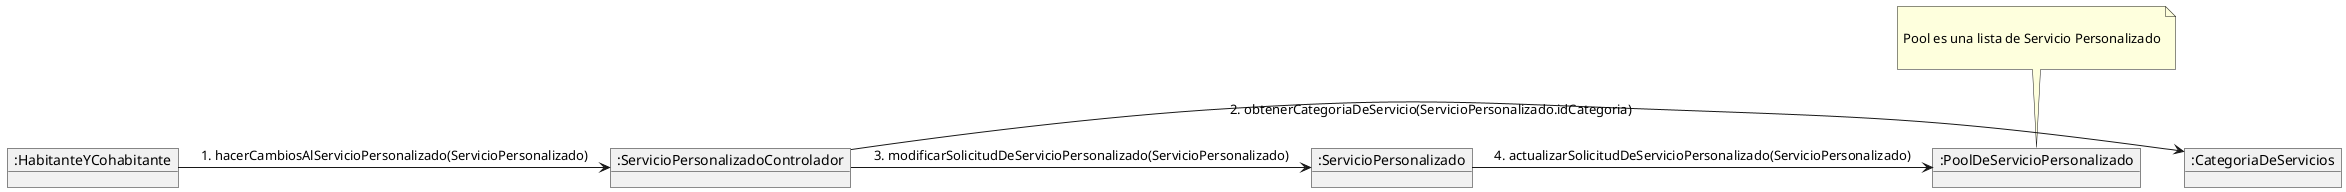@startuml

object ":HabitanteYCohabitante" as Habitante
object ":ServicioPersonalizadoControlador" as Controlador
object ":ServicioPersonalizado" as Servicio
object ":CategoriaDeServicios" as Categoria
object ":PoolDeServicioPersonalizado" as Pool

note top of Pool

Pool es una lista de Servicio Personalizado

end note


Habitante -> Controlador : 1. hacerCambiosAlServicioPersonalizado(ServicioPersonalizado)
Controlador -> Categoria : 2. obtenerCategoriaDeServicio(ServicioPersonalizado.idCategoria)
Controlador -> Servicio : 3. modificarSolicitudDeServicioPersonalizado(ServicioPersonalizado)
Servicio -> Pool : 4. actualizarSolicitudDeServicioPersonalizado(ServicioPersonalizado)

@enduml
